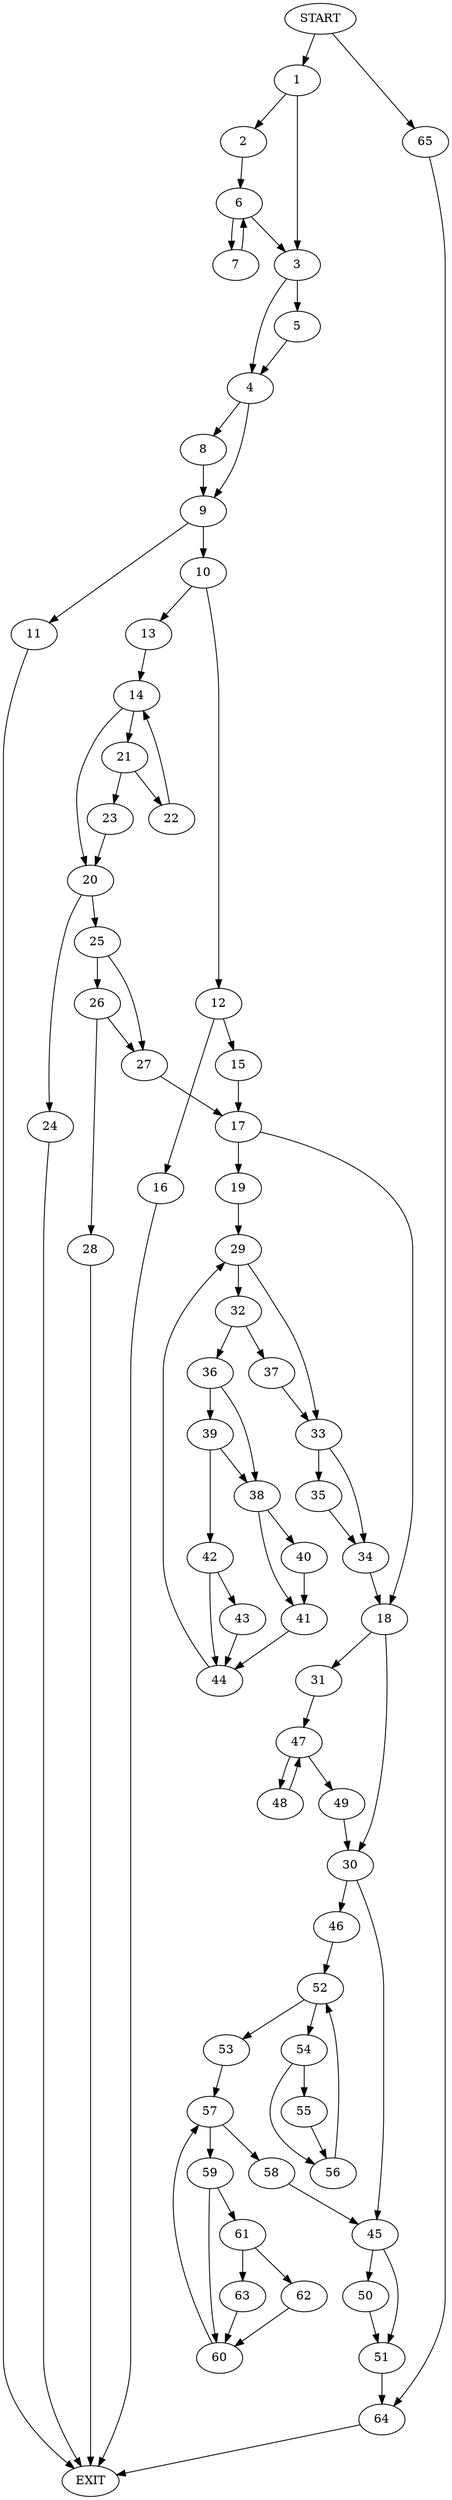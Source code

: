 digraph {
0 [label="START"]
66 [label="EXIT"]
0 -> 1
1 -> 2
1 -> 3
3 -> 4
3 -> 5
2 -> 6
6 -> 3
6 -> 7
7 -> 6
5 -> 4
4 -> 8
4 -> 9
8 -> 9
9 -> 10
9 -> 11
11 -> 66
10 -> 12
10 -> 13
13 -> 14
12 -> 15
12 -> 16
15 -> 17
16 -> 66
17 -> 18
17 -> 19
14 -> 20
14 -> 21
21 -> 22
21 -> 23
20 -> 24
20 -> 25
23 -> 20
22 -> 14
25 -> 26
25 -> 27
24 -> 66
26 -> 28
26 -> 27
27 -> 17
28 -> 66
19 -> 29
18 -> 30
18 -> 31
29 -> 32
29 -> 33
33 -> 34
33 -> 35
32 -> 36
32 -> 37
37 -> 33
36 -> 38
36 -> 39
38 -> 40
38 -> 41
39 -> 38
39 -> 42
42 -> 43
42 -> 44
44 -> 29
43 -> 44
41 -> 44
40 -> 41
34 -> 18
35 -> 34
30 -> 45
30 -> 46
31 -> 47
47 -> 48
47 -> 49
48 -> 47
49 -> 30
45 -> 50
45 -> 51
46 -> 52
52 -> 53
52 -> 54
54 -> 55
54 -> 56
53 -> 57
55 -> 56
56 -> 52
57 -> 58
57 -> 59
59 -> 60
59 -> 61
58 -> 45
61 -> 62
61 -> 63
60 -> 57
63 -> 60
62 -> 60
51 -> 64
50 -> 51
64 -> 66
0 -> 65
65 -> 64
}
